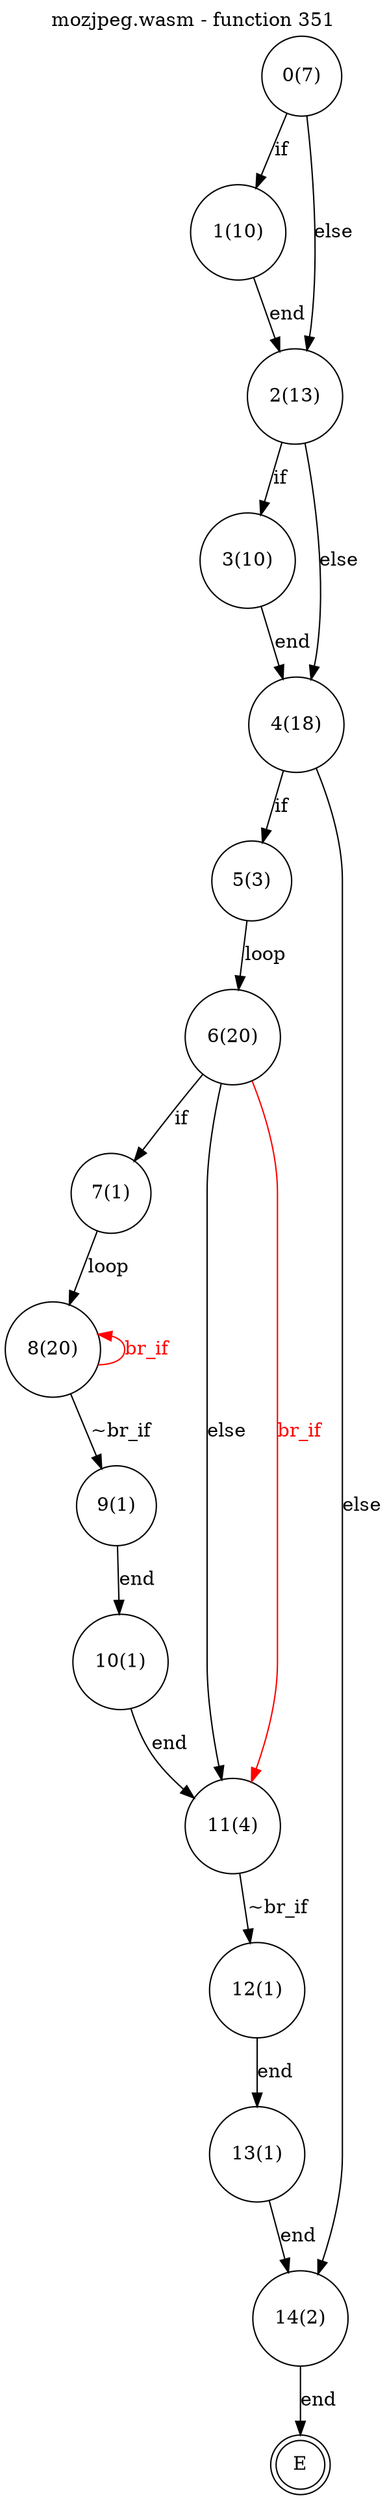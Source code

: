 digraph finite_state_machine {
    label = "mozjpeg.wasm - function 351"
    labelloc =  t
    labelfontsize = 16
    labelfontcolor = black
    labelfontname = "Helvetica"
    node [shape = doublecircle]; E ;
node [shape=circle, fontcolor=black, style="", label="0(7)"]0
node [shape=circle, fontcolor=black, style="", label="1(10)"]1
node [shape=circle, fontcolor=black, style="", label="2(13)"]2
node [shape=circle, fontcolor=black, style="", label="3(10)"]3
node [shape=circle, fontcolor=black, style="", label="4(18)"]4
node [shape=circle, fontcolor=black, style="", label="5(3)"]5
node [shape=circle, fontcolor=black, style="", label="6(20)"]6
node [shape=circle, fontcolor=black, style="", label="7(1)"]7
node [shape=circle, fontcolor=black, style="", label="8(20)"]8
node [shape=circle, fontcolor=black, style="", label="9(1)"]9
node [shape=circle, fontcolor=black, style="", label="10(1)"]10
node [shape=circle, fontcolor=black, style="", label="11(4)"]11
node [shape=circle, fontcolor=black, style="", label="12(1)"]12
node [shape=circle, fontcolor=black, style="", label="13(1)"]13
node [shape=circle, fontcolor=black, style="", label="14(2)"]14
node [shape=circle, fontcolor=black, style="", label="E"]E
    0 -> 1[label="if"];
    0 -> 2[label="else"];
    1 -> 2[label="end"];
    2 -> 3[label="if"];
    2 -> 4[label="else"];
    3 -> 4[label="end"];
    4 -> 5[label="if"];
    4 -> 14[label="else"];
    5 -> 6[label="loop"];
    6 -> 7[label="if"];
    6 -> 11[label="else"];
    7 -> 8[label="loop"];
    8 -> 9[label="~br_if"];
    8 -> 8[color="red" dir=back fontcolor="red" label="br_if"];
    9 -> 10[label="end"];
    10 -> 11[label="end"];
    11 -> 12[label="~br_if"];
    11 -> 6[color="red" dir=back fontcolor="red" label="br_if"];
    12 -> 13[label="end"];
    13 -> 14[label="end"];
    14 -> E[label="end"];
}
